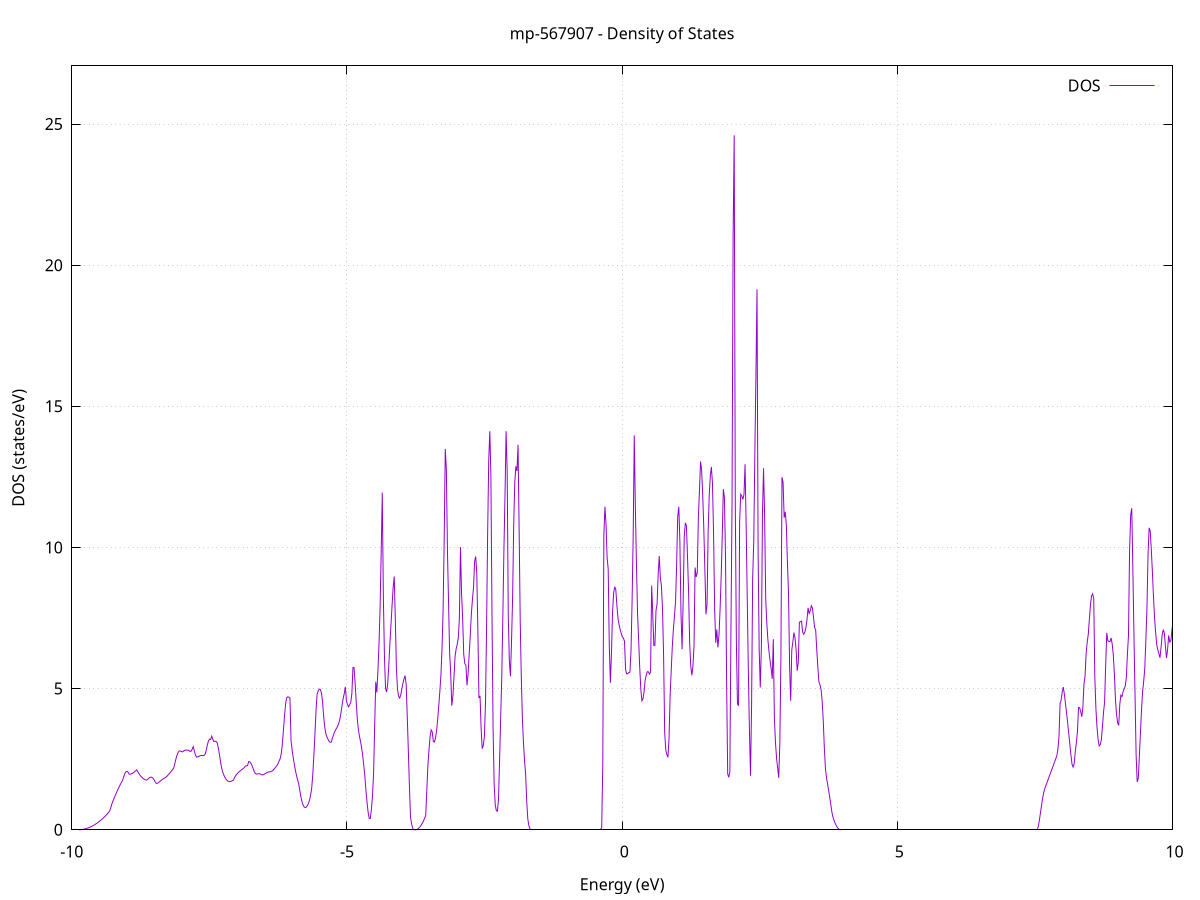 set title 'mp-567907 - Density of States'
set xlabel 'Energy (eV)'
set ylabel 'DOS (states/eV)'
set grid
set xrange [-10:10]
set yrange [0:27.059]
set xzeroaxis lt -1
set terminal png size 800,600
set output 'mp-567907_dos_gnuplot.png'
plot '-' using 1:2 with lines title 'DOS'
-18.253000 0.000000
-18.233300 0.000000
-18.213600 0.000000
-18.193800 0.000000
-18.174100 0.000000
-18.154400 0.000000
-18.134600 0.000000
-18.114900 0.000000
-18.095200 0.000000
-18.075400 0.000000
-18.055700 0.000000
-18.035900 0.000000
-18.016200 0.000000
-17.996500 0.000000
-17.976700 0.000000
-17.957000 0.000000
-17.937300 0.000000
-17.917500 0.000000
-17.897800 0.000000
-17.878000 0.000000
-17.858300 0.000000
-17.838600 0.000000
-17.818800 0.000000
-17.799100 0.000000
-17.779400 0.000000
-17.759600 0.000000
-17.739900 0.000000
-17.720200 0.000000
-17.700400 0.000000
-17.680700 0.000000
-17.660900 0.000000
-17.641200 0.000000
-17.621500 0.000000
-17.601700 0.000000
-17.582000 0.000000
-17.562300 0.000000
-17.542500 0.000000
-17.522800 0.000000
-17.503100 0.000000
-17.483300 0.000000
-17.463600 0.000000
-17.443800 0.000000
-17.424100 0.000000
-17.404400 0.000000
-17.384600 0.000000
-17.364900 0.000000
-17.345200 0.000000
-17.325400 0.000000
-17.305700 0.000000
-17.286000 0.000000
-17.266200 0.000000
-17.246500 0.000000
-17.226700 0.000000
-17.207000 0.000000
-17.187300 0.000000
-17.167500 0.000000
-17.147800 0.000000
-17.128100 0.000000
-17.108300 0.000000
-17.088600 0.000000
-17.068900 0.000000
-17.049100 0.000000
-17.029400 0.000000
-17.009600 0.000000
-16.989900 0.000000
-16.970200 0.000000
-16.950400 0.000000
-16.930700 0.000000
-16.911000 0.000000
-16.891200 0.000000
-16.871500 0.000000
-16.851700 0.000000
-16.832000 0.000000
-16.812300 0.000000
-16.792500 0.000000
-16.772800 0.000000
-16.753100 0.000000
-16.733300 0.000000
-16.713600 0.000000
-16.693900 0.000000
-16.674100 0.000000
-16.654400 0.000000
-16.634600 0.000000
-16.614900 0.000000
-16.595200 0.000000
-16.575400 0.000000
-16.555700 0.000000
-16.536000 0.000000
-16.516200 0.000000
-16.496500 0.000000
-16.476800 0.000000
-16.457000 0.000500
-16.437300 0.071600
-16.417500 0.262900
-16.397800 0.574600
-16.378100 1.006500
-16.358300 1.406900
-16.338600 1.650400
-16.318900 1.807500
-16.299100 2.031100
-16.279400 2.267600
-16.259700 2.474600
-16.239900 2.651900
-16.220200 2.799500
-16.200400 3.189100
-16.180700 3.062800
-16.161000 3.297000
-16.141200 3.547500
-16.121500 3.814200
-16.101800 4.097100
-16.082000 4.399000
-16.062300 5.114200
-16.042600 6.272900
-16.022800 6.110100
-16.003100 5.768600
-15.983300 5.475900
-15.963600 5.259200
-15.943900 5.061200
-15.924100 4.963600
-15.904400 5.255200
-15.884700 5.440500
-15.864900 5.323100
-15.845200 5.565900
-15.825400 6.032300
-15.805700 6.576700
-15.786000 6.756500
-15.766200 6.657700
-15.746500 8.310100
-15.726800 6.848400
-15.707000 6.757800
-15.687300 9.255700
-15.667600 7.347000
-15.647800 5.716100
-15.628100 4.480900
-15.608300 3.699400
-15.588600 3.265100
-15.568900 3.401700
-15.549100 3.341300
-15.529400 3.050200
-15.509700 1.793400
-15.489900 0.785600
-15.470200 0.292600
-15.450500 0.069900
-15.430700 0.000000
-15.411000 0.000000
-15.391200 0.000000
-15.371500 0.000000
-15.351800 0.000000
-15.332000 0.000000
-15.312300 0.000000
-15.292600 0.000000
-15.272800 0.000000
-15.253100 0.000000
-15.233400 0.000000
-15.213600 0.000000
-15.193900 0.000000
-15.174100 0.000000
-15.154400 0.000000
-15.134700 0.000000
-15.114900 0.000000
-15.095200 0.000000
-15.075500 0.000000
-15.055700 0.000000
-15.036000 0.000000
-15.016300 0.000000
-14.996500 0.000000
-14.976800 0.000000
-14.957000 0.000000
-14.937300 0.000000
-14.917600 0.000000
-14.897800 0.000000
-14.878100 0.000000
-14.858400 0.000000
-14.838600 0.000000
-14.818900 0.000000
-14.799100 0.000000
-14.779400 0.000000
-14.759700 0.000000
-14.739900 0.000000
-14.720200 0.000000
-14.700500 0.000000
-14.680700 0.000000
-14.661000 0.000000
-14.641300 0.000000
-14.621500 0.000200
-14.601800 0.042400
-14.582000 1.152500
-14.562300 2.235400
-14.542600 3.925700
-14.522800 5.259500
-14.503100 5.680500
-14.483400 5.920800
-14.463600 6.503000
-14.443900 6.340800
-14.424200 6.589400
-14.404400 6.822300
-14.384700 6.671100
-14.364900 6.215100
-14.345200 5.900000
-14.325500 5.594700
-14.305700 5.389100
-14.286000 3.620000
-14.266300 2.678300
-14.246500 2.069100
-14.226800 1.611800
-14.207100 1.473900
-14.187300 1.343700
-14.167600 1.221200
-14.147800 1.139500
-14.128100 1.252000
-14.108400 1.384000
-14.088600 1.509600
-14.068900 1.757400
-14.049200 2.294200
-14.029400 2.438000
-14.009700 2.605300
-13.990000 2.522900
-13.970200 2.279500
-13.950500 2.190200
-13.930700 2.192000
-13.911000 2.194300
-13.891300 2.197200
-13.871500 2.200700
-13.851800 2.235400
-13.832100 2.336800
-13.812300 2.435000
-13.792600 2.474900
-13.772800 2.440600
-13.753100 2.407500
-13.733400 2.415100
-13.713600 2.467600
-13.693900 2.560600
-13.674200 2.746000
-13.654400 2.983200
-13.634700 3.232200
-13.615000 3.488700
-13.595200 3.742600
-13.575500 4.163400
-13.555700 4.841000
-13.536000 5.012200
-13.516300 4.728700
-13.496500 4.311900
-13.476800 4.152300
-13.457100 3.990100
-13.437300 3.869700
-13.417600 3.712600
-13.397900 3.416100
-13.378100 3.236000
-13.358400 3.194500
-13.338600 3.173600
-13.318900 3.251100
-13.299200 3.428200
-13.279400 3.778500
-13.259700 4.268200
-13.240000 4.686900
-13.220200 4.938800
-13.200500 5.117700
-13.180800 5.173200
-13.161000 5.088600
-13.141300 4.879800
-13.121500 4.643100
-13.101800 4.373700
-13.082100 3.845200
-13.062300 3.254800
-13.042600 2.916500
-13.022900 2.861900
-13.003100 2.827700
-12.983400 2.800100
-12.963700 2.775600
-12.943900 2.751900
-12.924200 2.728700
-12.904400 2.706300
-12.884700 2.686800
-12.865000 2.676900
-12.845200 2.670500
-12.825500 2.668600
-12.805800 2.667800
-12.786000 2.666100
-12.766300 2.663100
-12.746500 2.691700
-12.726800 2.688200
-12.707100 2.678500
-12.687300 2.679600
-12.667600 2.695600
-12.647900 2.728700
-12.628100 2.903400
-12.608400 3.084900
-12.588700 3.147800
-12.568900 2.932100
-12.549200 2.761100
-12.529400 2.836000
-12.509700 2.917200
-12.490000 3.013700
-12.470200 3.300100
-12.450500 3.436600
-12.430800 3.321600
-12.411000 3.184700
-12.391300 3.026200
-12.371600 2.859100
-12.351800 2.744200
-12.332100 2.680600
-12.312300 2.615800
-12.292600 2.496400
-12.272900 2.411900
-12.253100 2.350700
-12.233400 2.492900
-12.213700 2.544500
-12.193900 2.403900
-12.174200 2.526300
-12.154500 2.145100
-12.134700 1.496500
-12.115000 0.846700
-12.095200 0.445400
-12.075500 0.605000
-12.055800 1.152600
-12.036000 1.654700
-12.016300 2.827100
-11.996600 5.252400
-11.976800 7.082100
-11.957100 9.265300
-11.937400 14.256600
-11.917600 12.466900
-11.897900 11.648000
-11.878100 15.402600
-11.858400 7.941500
-11.838700 6.861200
-11.818900 6.830400
-11.799200 7.041700
-11.779500 9.550500
-11.759700 9.576300
-11.740000 12.344700
-11.720200 17.194300
-11.700500 14.637400
-11.680800 13.904000
-11.661000 9.745600
-11.641300 4.072700
-11.621600 1.538200
-11.601800 0.717500
-11.582100 1.486200
-11.562400 3.204200
-11.542600 5.179000
-11.522900 7.774900
-11.503100 11.648300
-11.483400 14.416100
-11.463700 17.007200
-11.443900 16.785500
-11.424200 14.069200
-11.404500 11.943700
-11.384700 16.962200
-11.365000 15.836000
-11.345300 18.013600
-11.325500 18.943000
-11.305800 13.495300
-11.286000 8.443400
-11.266300 4.520500
-11.246600 2.317800
-11.226800 0.914400
-11.207100 0.208400
-11.187400 0.000000
-11.167600 0.000000
-11.147900 0.000000
-11.128200 0.000000
-11.108400 0.000000
-11.088700 0.000000
-11.068900 0.000000
-11.049200 0.000000
-11.029500 0.000000
-11.009700 0.000000
-10.990000 0.000000
-10.970300 0.000000
-10.950500 0.000000
-10.930800 0.000000
-10.911000 0.000000
-10.891300 0.000000
-10.871600 0.000000
-10.851800 0.000000
-10.832100 0.000000
-10.812400 0.000000
-10.792600 0.000000
-10.772900 0.000000
-10.753200 0.000000
-10.733400 0.000000
-10.713700 0.000000
-10.693900 0.000000
-10.674200 0.000000
-10.654500 0.000000
-10.634700 0.000000
-10.615000 0.000000
-10.595300 0.000000
-10.575500 0.000000
-10.555800 0.000000
-10.536100 0.000000
-10.516300 0.000000
-10.496600 0.000000
-10.476800 0.000000
-10.457100 0.000000
-10.437400 0.000000
-10.417600 0.000000
-10.397900 0.000000
-10.378200 0.000000
-10.358400 0.000000
-10.338700 0.000000
-10.319000 0.000000
-10.299200 0.000000
-10.279500 0.000000
-10.259700 0.000000
-10.240000 0.000000
-10.220300 0.000000
-10.200500 0.000000
-10.180800 0.000000
-10.161100 0.000000
-10.141300 0.000000
-10.121600 0.000000
-10.101900 0.000000
-10.082100 0.000000
-10.062400 0.000000
-10.042600 0.000000
-10.022900 0.000000
-10.003200 0.000000
-9.983400 0.000000
-9.963700 0.000000
-9.944000 0.000000
-9.924200 0.000000
-9.904500 0.000000
-9.884700 0.000000
-9.865000 0.001000
-9.845300 0.003500
-9.825500 0.007500
-9.805800 0.013100
-9.786100 0.020200
-9.766300 0.028800
-9.746600 0.039000
-9.726900 0.050700
-9.707100 0.063900
-9.687400 0.078700
-9.667600 0.095000
-9.647900 0.112900
-9.628200 0.132300
-9.608400 0.153200
-9.588700 0.175700
-9.569000 0.199700
-9.549200 0.225200
-9.529500 0.252300
-9.509800 0.280900
-9.490000 0.311000
-9.470300 0.342700
-9.450500 0.375900
-9.430800 0.410700
-9.411100 0.447000
-9.391300 0.484800
-9.371600 0.523500
-9.351900 0.566600
-9.332100 0.614100
-9.312400 0.666000
-9.292700 0.772100
-9.272900 0.909500
-9.253200 1.011400
-9.233400 1.104700
-9.213700 1.198300
-9.194000 1.288500
-9.174200 1.375300
-9.154500 1.458600
-9.134800 1.538600
-9.115000 1.615100
-9.095300 1.688300
-9.075600 1.758000
-9.055800 1.885200
-9.036100 1.991100
-9.016300 2.052500
-8.996600 2.069200
-8.976900 2.041400
-8.957100 1.969000
-8.937400 1.970300
-8.917700 1.984000
-8.897900 2.001900
-8.878200 2.025600
-8.858400 2.055100
-8.838700 2.092800
-8.819000 2.121200
-8.799200 2.052400
-8.779500 1.986700
-8.759800 1.932100
-8.740000 1.885700
-8.720300 1.846400
-8.700600 1.813900
-8.680800 1.786600
-8.661100 1.763700
-8.641300 1.762500
-8.621600 1.782500
-8.601900 1.820200
-8.582100 1.853900
-8.562400 1.865700
-8.542700 1.855200
-8.522900 1.822100
-8.503200 1.766600
-8.483500 1.689300
-8.463700 1.642600
-8.444000 1.645900
-8.424200 1.674100
-8.404500 1.704300
-8.384800 1.736500
-8.365000 1.769100
-8.345300 1.792400
-8.325600 1.817000
-8.305800 1.842900
-8.286100 1.870200
-8.266400 1.905500
-8.246600 1.949700
-8.226900 1.991900
-8.207100 2.037600
-8.187400 2.086200
-8.167700 2.136500
-8.147900 2.188400
-8.128200 2.336000
-8.108500 2.505800
-8.088700 2.638500
-8.069000 2.734000
-8.049300 2.792300
-8.029500 2.795100
-8.009800 2.772300
-7.990000 2.759700
-7.970300 2.786900
-7.950600 2.815400
-7.930800 2.820400
-7.911100 2.822300
-7.891400 2.820400
-7.871600 2.806800
-7.851900 2.775300
-7.832100 2.781800
-7.812400 2.853300
-7.792700 2.947000
-7.772900 2.787600
-7.753200 2.645200
-7.733500 2.576100
-7.713700 2.579700
-7.694000 2.597600
-7.674300 2.617800
-7.654500 2.631900
-7.634800 2.639100
-7.615000 2.639200
-7.595300 2.635800
-7.575600 2.685500
-7.555800 2.822200
-7.536100 3.011900
-7.516400 3.147300
-7.496600 3.212100
-7.476900 3.200900
-7.457200 3.313700
-7.437400 3.206400
-7.417700 3.125100
-7.397900 3.136200
-7.378200 3.128500
-7.358500 3.086500
-7.338700 2.910100
-7.319000 2.687000
-7.299300 2.430800
-7.279500 2.203400
-7.259800 2.057500
-7.240100 1.951700
-7.220300 1.866400
-7.200600 1.800700
-7.180800 1.752300
-7.161100 1.721200
-7.141400 1.707500
-7.121600 1.710900
-7.101900 1.722300
-7.082200 1.736700
-7.062400 1.760400
-7.042700 1.852800
-7.023000 1.916200
-7.003200 1.967400
-6.983500 2.011300
-6.963700 2.048300
-6.944000 2.079200
-6.924300 2.108900
-6.904500 2.140700
-6.884800 2.168300
-6.865100 2.205100
-6.845300 2.253600
-6.825600 2.263100
-6.805800 2.277700
-6.786100 2.416400
-6.766400 2.408600
-6.746600 2.359200
-6.726900 2.284100
-6.707200 2.181400
-6.687400 2.075000
-6.667700 2.002800
-6.648000 1.970500
-6.628200 1.977300
-6.608500 1.986000
-6.588700 1.984500
-6.569000 1.972500
-6.549300 1.950300
-6.529500 1.940400
-6.509800 1.963100
-6.490100 1.985100
-6.470300 2.006300
-6.450600 2.026800
-6.430900 2.046500
-6.411100 2.052700
-6.391400 2.055800
-6.371600 2.072100
-6.351900 2.089000
-6.332200 2.131500
-6.312400 2.177500
-6.292700 2.224400
-6.273000 2.273800
-6.253200 2.344800
-6.233500 2.430000
-6.213800 2.519500
-6.194000 2.694100
-6.174300 3.041100
-6.154500 3.528000
-6.134800 4.032200
-6.115100 4.462100
-6.095300 4.676300
-6.075600 4.709000
-6.055900 4.696200
-6.036100 4.663800
-6.016400 3.153600
-5.996700 2.834800
-5.976900 2.558100
-5.957200 2.319200
-5.937400 2.110500
-5.917700 1.926200
-5.898000 1.770200
-5.878200 1.642300
-5.858500 1.408600
-5.838800 1.181500
-5.819000 1.007300
-5.799300 0.885300
-5.779500 0.813300
-5.759800 0.786500
-5.740100 0.800300
-5.720300 0.853100
-5.700600 0.932800
-5.680900 1.045300
-5.661100 1.219100
-5.641400 1.468600
-5.621700 1.937500
-5.601900 2.610600
-5.582200 3.379500
-5.562400 4.227500
-5.542700 4.803500
-5.523000 4.919000
-5.503200 4.981300
-5.483500 4.966100
-5.463800 4.842700
-5.444000 4.549000
-5.424300 4.030800
-5.404600 3.650300
-5.384800 3.407700
-5.365100 3.290800
-5.345300 3.208000
-5.325600 3.140700
-5.305900 3.101300
-5.286100 3.100300
-5.266400 3.230800
-5.246700 3.355100
-5.226900 3.457600
-5.207200 3.538500
-5.187500 3.598000
-5.167700 3.677000
-5.148000 3.780700
-5.128200 3.927500
-5.108500 4.147800
-5.088800 4.417300
-5.069000 4.652300
-5.049300 4.825100
-5.029600 5.063300
-5.009800 4.571100
-4.990100 4.434600
-4.970400 4.355200
-4.950600 4.431100
-4.930900 4.511600
-4.911100 4.822300
-4.891400 5.742800
-4.871700 5.748600
-4.851900 5.206100
-4.832200 4.538900
-4.812500 3.926200
-4.792700 3.550200
-4.773000 3.312800
-4.753200 3.124400
-4.733500 2.904200
-4.713800 2.619900
-4.694000 2.278600
-4.674300 1.880600
-4.654600 1.372400
-4.634800 0.961600
-4.615100 0.610400
-4.595400 0.402200
-4.575600 0.400800
-4.555900 0.730500
-4.536100 1.209900
-4.516400 1.985200
-4.496700 3.669700
-4.476900 5.242900
-4.457200 4.862600
-4.437500 5.633900
-4.417700 6.585000
-4.398000 7.880700
-4.378300 9.808900
-4.358500 11.940700
-4.338800 8.247200
-4.319000 6.129700
-4.299300 5.015700
-4.279600 4.878400
-4.259800 5.170600
-4.240100 5.826500
-4.220400 6.582200
-4.200600 7.246600
-4.180900 7.935800
-4.161200 8.579100
-4.141400 8.972400
-4.121700 7.477700
-4.101900 5.732800
-4.082200 4.978900
-4.062500 4.732700
-4.042700 4.664700
-4.023000 4.771000
-4.003300 4.991500
-3.983500 5.185700
-3.963800 5.348500
-3.944100 5.457900
-3.924300 5.149600
-3.904600 4.022500
-3.884800 2.799100
-3.865100 1.537300
-3.845400 0.451200
-3.825600 0.205800
-3.805900 0.059400
-3.786200 0.004000
-3.766400 0.000000
-3.746700 0.002500
-3.726900 0.015200
-3.707200 0.038800
-3.687500 0.073200
-3.667700 0.118400
-3.648000 0.174500
-3.628300 0.241400
-3.608500 0.319100
-3.588800 0.407700
-3.569100 0.507000
-3.549300 1.395100
-3.529600 2.285700
-3.509800 2.827400
-3.490100 3.290000
-3.470400 3.536600
-3.450600 3.466700
-3.430900 3.130900
-3.411200 3.106500
-3.391400 3.252300
-3.371700 3.504800
-3.352000 3.915400
-3.332200 4.388000
-3.312500 4.905400
-3.292700 5.478000
-3.273000 6.421700
-3.253300 7.766100
-3.233500 10.275000
-3.213800 13.487700
-3.194100 12.773000
-3.174300 9.877700
-3.154600 8.084100
-3.134900 6.284600
-3.115100 5.525500
-3.095400 4.392600
-3.075600 4.735700
-3.055900 5.400800
-3.036200 6.135400
-3.016400 6.407200
-2.996700 6.571200
-2.977000 6.803300
-2.957200 7.498700
-2.937500 10.011200
-2.917800 8.367900
-2.898000 7.482800
-2.878300 6.210700
-2.858500 5.885200
-2.838800 5.827000
-2.819100 5.115400
-2.799300 5.525500
-2.779600 6.216400
-2.759900 6.875800
-2.740100 7.638600
-2.720400 8.156300
-2.700600 8.571300
-2.680900 9.498200
-2.661200 9.682300
-2.641400 9.101200
-2.621700 7.097500
-2.602000 4.665500
-2.582200 4.740500
-2.562500 3.591600
-2.542800 2.873400
-2.523000 2.978500
-2.503300 3.300600
-2.483500 4.438700
-2.463800 7.089900
-2.444100 10.465600
-2.424300 13.063000
-2.404600 14.118100
-2.384900 12.552400
-2.365100 7.649800
-2.345400 3.625300
-2.325700 1.618200
-2.305900 0.892500
-2.286200 0.678500
-2.266400 0.655400
-2.246700 1.081300
-2.227000 2.456900
-2.207200 3.964100
-2.187500 5.401300
-2.167800 7.549900
-2.148000 9.941700
-2.128300 11.856000
-2.108600 14.117000
-2.088800 12.704700
-2.069100 7.599300
-2.049300 5.974000
-2.029600 5.437700
-2.009900 6.672800
-1.990100 8.236100
-1.970400 10.799900
-1.950700 12.319900
-1.930900 12.873500
-1.911200 12.708200
-1.891500 13.638500
-1.871700 10.620100
-1.852000 7.387700
-1.832200 5.390100
-1.812500 3.923800
-1.792800 3.079300
-1.773000 2.429400
-1.753300 1.951500
-1.733600 0.995500
-1.713800 0.374900
-1.694100 0.137200
-1.674300 0.029900
-1.654600 0.000000
-1.634900 0.000000
-1.615100 0.000000
-1.595400 0.000000
-1.575700 0.000000
-1.555900 0.000000
-1.536200 0.000000
-1.516500 0.000000
-1.496700 0.000000
-1.477000 0.000000
-1.457200 0.000000
-1.437500 0.000000
-1.417800 0.000000
-1.398000 0.000000
-1.378300 0.000000
-1.358600 0.000000
-1.338800 0.000000
-1.319100 0.000000
-1.299400 0.000000
-1.279600 0.000000
-1.259900 0.000000
-1.240100 0.000000
-1.220400 0.000000
-1.200700 0.000000
-1.180900 0.000000
-1.161200 0.000000
-1.141500 0.000000
-1.121700 0.000000
-1.102000 0.000000
-1.082300 0.000000
-1.062500 0.000000
-1.042800 0.000000
-1.023000 0.000000
-1.003300 0.000000
-0.983600 0.000000
-0.963800 0.000000
-0.944100 0.000000
-0.924400 0.000000
-0.904600 0.000000
-0.884900 0.000000
-0.865200 0.000000
-0.845400 0.000000
-0.825700 0.000000
-0.805900 0.000000
-0.786200 0.000000
-0.766500 0.000000
-0.746700 0.000000
-0.727000 0.000000
-0.707300 0.000000
-0.687500 0.000000
-0.667800 0.000000
-0.648000 0.000000
-0.628300 0.000000
-0.608600 0.000000
-0.588800 0.000000
-0.569100 0.000000
-0.549400 0.000000
-0.529600 0.000000
-0.509900 0.000000
-0.490200 0.000000
-0.470400 0.000000
-0.450700 0.000000
-0.430900 0.000000
-0.411200 0.000000
-0.391500 0.000000
-0.371700 0.077800
-0.352000 2.271500
-0.332300 10.420500
-0.312500 11.448100
-0.292800 10.818400
-0.273100 9.644500
-0.253300 9.235200
-0.233600 6.510600
-0.213800 5.205700
-0.194100 6.265800
-0.174400 7.711700
-0.154600 8.389400
-0.134900 8.608300
-0.115200 8.503300
-0.095400 7.958000
-0.075700 7.490200
-0.056000 7.263000
-0.036200 7.095000
-0.016500 6.954300
0.003300 6.831800
0.023000 6.788300
0.042700 6.680800
0.062500 5.678100
0.082200 5.522700
0.101900 5.529500
0.121700 5.567700
0.141400 5.582000
0.161100 6.345000
0.180900 8.126700
0.200600 10.411600
0.220400 13.968400
0.240100 11.423500
0.259800 9.428700
0.279600 7.668200
0.299300 6.743300
0.319000 5.767500
0.338800 4.994000
0.358500 4.568800
0.378300 4.636900
0.398000 4.882100
0.417700 5.295600
0.437500 5.469700
0.457200 5.598500
0.476900 5.596200
0.496700 5.516200
0.516400 5.582000
0.536100 8.646800
0.555900 7.652300
0.575600 6.531100
0.595400 6.532800
0.615100 7.767400
0.634800 7.993900
0.654600 9.040600
0.674300 9.694700
0.694000 8.936000
0.713800 8.634000
0.733500 7.832400
0.753200 6.159500
0.773000 3.448800
0.792700 2.829600
0.812500 2.666200
0.832200 2.567300
0.851900 3.236800
0.871700 4.734600
0.891400 5.632100
0.911100 6.480500
0.930900 7.092200
0.950600 7.580600
0.970300 8.077500
0.990100 9.408000
1.009800 11.102200
1.029600 11.438600
1.049300 10.194400
1.069000 7.692600
1.088800 6.394500
1.108500 8.084600
1.128200 10.365500
1.148000 10.872200
1.167700 10.774700
1.187400 9.698200
1.207200 8.424900
1.226900 6.621900
1.246700 5.794900
1.266400 5.469800
1.286100 5.792800
1.305900 6.504800
1.325600 9.289700
1.345300 8.956100
1.365100 9.097900
1.384800 11.065900
1.404600 11.991100
1.424300 13.045600
1.444000 12.735500
1.463800 11.868100
1.483500 10.688300
1.503200 9.210300
1.523000 7.631100
1.542700 7.997400
1.562400 10.539200
1.582200 11.843700
1.601900 12.539600
1.621700 12.851600
1.641400 12.257500
1.661100 10.504300
1.680900 7.814500
1.700600 6.620900
1.720300 7.093400
1.740100 6.462200
1.759800 6.905600
1.779500 7.812100
1.799300 8.963300
1.819000 10.409100
1.838800 12.064700
1.858500 11.766700
1.878200 9.660400
1.898000 5.298300
1.917700 1.983500
1.937400 1.856900
1.957200 2.057700
1.976900 7.107100
1.996600 11.497500
2.016400 21.030500
2.036100 24.598900
2.055900 11.561200
2.075600 6.645400
2.095300 4.452800
2.115100 4.408300
2.134800 10.907700
2.154500 11.885400
2.174300 11.820900
2.194000 11.701800
2.213800 11.879300
2.233500 12.948000
2.253200 10.779800
2.273000 8.218500
2.292700 5.704700
2.312400 3.566900
2.332200 1.915300
2.351900 4.409200
2.371600 8.940900
2.391400 10.220200
2.411100 13.318500
2.430900 16.099500
2.450600 19.143200
2.470300 9.877200
2.490100 6.383900
2.509800 5.041800
2.529500 6.438100
2.549300 11.156200
2.569000 12.806000
2.588700 11.139200
2.608500 8.197100
2.628200 7.319700
2.648000 6.736200
2.667700 6.324700
2.687400 6.003800
2.707200 5.703500
2.726900 5.343500
2.746600 6.752300
2.766400 3.951800
2.786100 3.089600
2.805800 2.538300
2.825600 2.193400
2.845300 1.838800
2.865100 3.041800
2.884800 6.142300
2.904500 12.487200
2.924300 12.308100
2.944000 11.054800
2.963700 11.263200
2.983500 10.799700
3.003200 9.460100
3.022900 8.396300
3.042700 5.791300
3.062400 4.569300
3.082200 6.361100
3.101900 6.664700
3.121600 6.983600
3.141400 6.794600
3.161100 6.376800
3.180800 5.634700
3.200600 5.926300
3.220300 7.352300
3.240100 7.367900
3.259800 7.387500
3.279500 7.003700
3.299300 6.925400
3.319000 7.001600
3.338700 7.154100
3.358500 7.439300
3.378200 7.862600
3.397900 7.661000
3.417700 7.749800
3.437400 7.933700
3.457200 7.852500
3.476900 7.527400
3.496600 7.164800
3.516400 7.075500
3.536100 6.379800
3.555800 5.757200
3.575600 5.236000
3.595300 5.131600
3.615000 4.957000
3.634800 4.544600
3.654500 3.853500
3.674300 2.878000
3.694000 2.170400
3.713700 1.830000
3.733500 1.613200
3.753200 1.381800
3.772900 1.135600
3.792700 0.874800
3.812400 0.608700
3.832100 0.435600
3.851900 0.321400
3.871600 0.224500
3.891400 0.145000
3.911100 0.082700
3.930800 0.037900
3.950600 0.010300
3.970300 0.000100
3.990000 0.000000
4.009800 0.000000
4.029500 0.000000
4.049200 0.000000
4.069000 0.000000
4.088700 0.000000
4.108500 0.000000
4.128200 0.000000
4.147900 0.000000
4.167700 0.000000
4.187400 0.000000
4.207100 0.000000
4.226900 0.000000
4.246600 0.000000
4.266400 0.000000
4.286100 0.000000
4.305800 0.000000
4.325600 0.000000
4.345300 0.000000
4.365000 0.000000
4.384800 0.000000
4.404500 0.000000
4.424200 0.000000
4.444000 0.000000
4.463700 0.000000
4.483500 0.000000
4.503200 0.000000
4.522900 0.000000
4.542700 0.000000
4.562400 0.000000
4.582100 0.000000
4.601900 0.000000
4.621600 0.000000
4.641300 0.000000
4.661100 0.000000
4.680800 0.000000
4.700600 0.000000
4.720300 0.000000
4.740000 0.000000
4.759800 0.000000
4.779500 0.000000
4.799200 0.000000
4.819000 0.000000
4.838700 0.000000
4.858400 0.000000
4.878200 0.000000
4.897900 0.000000
4.917700 0.000000
4.937400 0.000000
4.957100 0.000000
4.976900 0.000000
4.996600 0.000000
5.016300 0.000000
5.036100 0.000000
5.055800 0.000000
5.075500 0.000000
5.095300 0.000000
5.115000 0.000000
5.134800 0.000000
5.154500 0.000000
5.174200 0.000000
5.194000 0.000000
5.213700 0.000000
5.233400 0.000000
5.253200 0.000000
5.272900 0.000000
5.292700 0.000000
5.312400 0.000000
5.332100 0.000000
5.351900 0.000000
5.371600 0.000000
5.391300 0.000000
5.411100 0.000000
5.430800 0.000000
5.450500 0.000000
5.470300 0.000000
5.490000 0.000000
5.509800 0.000000
5.529500 0.000000
5.549200 0.000000
5.569000 0.000000
5.588700 0.000000
5.608400 0.000000
5.628200 0.000000
5.647900 0.000000
5.667600 0.000000
5.687400 0.000000
5.707100 0.000000
5.726900 0.000000
5.746600 0.000000
5.766300 0.000000
5.786100 0.000000
5.805800 0.000000
5.825500 0.000000
5.845300 0.000000
5.865000 0.000000
5.884700 0.000000
5.904500 0.000000
5.924200 0.000000
5.944000 0.000000
5.963700 0.000000
5.983400 0.000000
6.003200 0.000000
6.022900 0.000000
6.042600 0.000000
6.062400 0.000000
6.082100 0.000000
6.101800 0.000000
6.121600 0.000000
6.141300 0.000000
6.161100 0.000000
6.180800 0.000000
6.200500 0.000000
6.220300 0.000000
6.240000 0.000000
6.259700 0.000000
6.279500 0.000000
6.299200 0.000000
6.319000 0.000000
6.338700 0.000000
6.358400 0.000000
6.378200 0.000000
6.397900 0.000000
6.417600 0.000000
6.437400 0.000000
6.457100 0.000000
6.476800 0.000000
6.496600 0.000000
6.516300 0.000000
6.536100 0.000000
6.555800 0.000000
6.575500 0.000000
6.595300 0.000000
6.615000 0.000000
6.634700 0.000000
6.654500 0.000000
6.674200 0.000000
6.693900 0.000000
6.713700 0.000000
6.733400 0.000000
6.753200 0.000000
6.772900 0.000000
6.792600 0.000000
6.812400 0.000000
6.832100 0.000000
6.851800 0.000000
6.871600 0.000000
6.891300 0.000000
6.911000 0.000000
6.930800 0.000000
6.950500 0.000000
6.970300 0.000000
6.990000 0.000000
7.009700 0.000000
7.029500 0.000000
7.049200 0.000000
7.068900 0.000000
7.088700 0.000000
7.108400 0.000000
7.128100 0.000000
7.147900 0.000000
7.167600 0.000000
7.187400 0.000000
7.207100 0.000000
7.226800 0.000000
7.246600 0.000000
7.266300 0.000000
7.286000 0.000000
7.305800 0.000000
7.325500 0.000000
7.345300 0.000000
7.365000 0.000000
7.384700 0.000000
7.404500 0.000000
7.424200 0.000000
7.443900 0.000000
7.463700 0.000000
7.483400 0.000000
7.503100 0.000000
7.522900 0.000000
7.542600 0.014100
7.562400 0.117400
7.582100 0.347400
7.601800 0.614800
7.621600 0.880500
7.641300 1.136200
7.661000 1.326600
7.680800 1.464300
7.700500 1.569600
7.720200 1.674500
7.740000 1.779400
7.759700 1.884300
7.779500 1.989100
7.799200 2.093900
7.818900 2.198700
7.838700 2.303500
7.858400 2.408200
7.878100 2.512900
7.897900 2.613100
7.917600 2.853700
7.937300 3.296400
7.957100 4.468800
7.976800 4.602400
7.996600 4.882400
8.016300 5.055100
8.036000 4.787700
8.055800 4.462800
8.075500 4.131400
8.095200 3.788200
8.115000 3.407900
8.134700 3.027400
8.154400 2.646700
8.174200 2.326500
8.193900 2.219900
8.213700 2.335300
8.233400 2.770600
8.253100 3.074500
8.272900 3.486200
8.292600 4.329100
8.312300 4.321400
8.332100 4.188000
8.351800 4.001400
8.371600 4.338400
8.391300 5.146800
8.411000 5.447500
8.430800 6.244800
8.450500 6.648600
8.470200 6.933700
8.490000 7.469100
8.509700 7.974800
8.529400 8.283000
8.549200 8.358500
8.568900 8.201100
8.588700 5.405600
8.608400 4.287400
8.628100 3.643000
8.647900 3.211900
8.667600 2.970900
8.687300 3.011300
8.707100 3.184500
8.726800 3.647700
8.746500 4.165300
8.766300 4.516400
8.786000 5.857200
8.805800 6.971900
8.825500 6.699000
8.845200 6.667000
8.865000 6.673100
8.884700 6.795200
8.904400 6.580700
8.924200 6.192100
8.943900 5.539500
8.963600 4.631900
8.983400 4.074900
9.003100 3.790700
9.022900 3.694200
9.042600 4.454900
9.062300 4.769200
9.082100 4.716200
9.101800 4.889900
9.121500 4.995000
9.141300 5.088300
9.161000 5.384100
9.180700 6.212300
9.200500 6.901000
9.220200 9.908700
9.240000 11.141000
9.259700 11.389700
9.279400 9.263500
9.299200 6.950700
9.318900 4.800400
9.338600 2.671900
9.358400 1.696900
9.378100 1.826300
9.397900 2.600500
9.417600 3.437600
9.437300 4.247100
9.457100 4.903700
9.476800 5.263600
9.496500 5.713500
9.516300 6.742800
9.536000 7.864600
9.555700 9.762600
9.575500 10.695300
9.595200 10.584700
9.615000 9.924100
9.634700 9.129500
9.654400 8.267100
9.674200 7.497000
9.693900 6.987100
9.713600 6.550500
9.733400 6.371300
9.753100 6.235000
9.772800 6.095100
9.792600 6.480200
9.812300 6.907500
9.832100 7.088600
9.851800 6.967800
9.871500 6.490100
9.891300 6.084900
9.911000 6.389700
9.930700 6.886100
9.950500 6.647000
9.970200 6.694900
9.989900 7.077700
10.009700 7.364100
10.029400 7.329300
10.049200 6.890600
10.068900 6.785500
10.088600 7.224800
10.108400 7.278700
10.128100 6.946700
10.147800 6.714400
10.167600 6.540900
10.187300 7.479300
10.207000 6.311300
10.226800 5.308800
10.246500 4.235200
10.266300 4.190700
10.286000 4.219600
10.305700 4.237700
10.325500 4.361700
10.345200 4.635500
10.364900 4.846700
10.384700 5.086800
10.404400 5.792500
10.424200 7.550200
10.443900 11.308400
10.463600 10.703100
10.483400 10.481100
10.503100 10.477200
10.522800 10.190100
10.542600 9.776000
10.562300 10.722600
10.582000 10.672100
10.601800 8.574900
10.621500 8.354300
10.641300 7.778800
10.661000 7.399700
10.680700 7.774400
10.700500 8.312100
10.720200 8.629800
10.739900 8.927700
10.759700 9.149900
10.779400 9.134500
10.799100 8.918600
10.818900 8.873500
10.838600 6.743000
10.858400 6.882400
10.878100 7.374900
10.897800 7.402600
10.917600 7.265100
10.937300 6.989400
10.957000 6.994000
10.976800 6.216600
10.996500 5.825000
11.016200 5.798300
11.036000 5.763000
11.055700 5.947400
11.075500 6.949600
11.095200 10.160600
11.114900 8.616000
11.134700 8.141200
11.154400 7.994100
11.174100 8.500300
11.193900 7.824400
11.213600 7.869700
11.233300 7.769800
11.253100 7.377800
11.272800 7.085600
11.292600 7.070300
11.312300 7.043600
11.332000 6.844200
11.351800 6.571400
11.371500 6.242100
11.391200 6.290900
11.411000 5.883000
11.430700 6.271600
11.450500 6.895900
11.470200 6.602900
11.489900 6.407000
11.509700 6.211200
11.529400 6.643900
11.549100 7.421500
11.568900 8.419100
11.588600 9.530400
11.608300 10.139100
11.628100 10.294600
11.647800 10.357000
11.667600 10.335900
11.687300 10.393100
11.707000 9.983600
11.726800 8.732300
11.746500 7.656400
11.766200 6.671000
11.786000 6.725200
11.805700 7.110200
11.825400 7.560400
11.845200 7.481300
11.864900 7.505700
11.884700 7.697000
11.904400 8.215700
11.924100 8.953800
11.943900 9.885600
11.963600 11.190100
11.983300 10.011700
12.003100 9.079000
12.022800 9.863900
12.042500 9.498200
12.062300 8.321500
12.082000 7.603700
12.101800 7.278600
12.121500 6.914400
12.141200 6.003800
12.161000 5.756300
12.180700 5.853900
12.200400 6.321300
12.220200 5.968100
12.239900 5.795900
12.259600 5.919500
12.279400 6.646200
12.299100 8.173500
12.318900 9.372700
12.338600 10.938000
12.358300 10.510100
12.378100 10.365300
12.397800 9.313300
12.417500 8.134400
12.437300 7.019600
12.457000 6.205200
12.476800 5.815300
12.496500 6.041100
12.516200 6.115300
12.536000 6.156200
12.555700 6.251700
12.575400 6.421800
12.595200 6.776600
12.614900 7.199900
12.634600 7.799400
12.654400 8.167300
12.674100 8.700000
12.693900 8.543400
12.713600 8.033600
12.733300 7.624100
12.753100 7.262600
12.772800 7.212100
12.792500 8.845300
12.812300 8.947500
12.832000 10.128500
12.851700 7.257000
12.871500 7.303000
12.891200 7.547900
12.911000 7.841300
12.930700 8.169700
12.950400 8.520000
12.970200 8.733000
12.989900 8.522400
13.009600 7.831500
13.029400 7.666200
13.049100 7.285900
13.068800 6.834100
13.088600 6.450500
13.108300 6.248300
13.128100 6.675700
13.147800 7.952900
13.167500 9.844500
13.187300 11.868400
13.207000 14.354100
13.226700 12.209000
13.246500 7.005600
13.266200 6.130700
13.285900 5.452900
13.305700 4.749600
13.325400 4.091100
13.345200 3.732600
13.364900 3.471900
13.384600 3.821900
13.404400 4.543000
13.424100 5.556700
13.443800 6.953400
13.463600 8.371800
13.483300 10.000200
13.503100 10.108700
13.522800 9.119600
13.542500 8.569400
13.562300 8.488300
13.582000 7.058200
13.601700 5.552700
13.621500 4.517300
13.641200 4.066500
13.660900 3.716300
13.680700 3.466600
13.700400 3.317400
13.720200 3.280300
13.739900 3.585200
13.759600 4.978900
13.779400 6.919100
13.799100 9.359400
13.818800 11.932000
13.838600 13.764300
13.858300 10.508900
13.878000 9.987000
13.897800 9.538100
13.917500 8.679500
13.937300 6.897100
13.957000 6.229100
13.976700 6.747100
13.996500 7.794500
14.016200 7.870400
14.035900 8.312200
14.055700 8.455100
14.075400 7.570900
14.095100 6.543000
14.114900 6.921700
14.134600 7.179300
14.154400 8.590100
14.174100 8.457100
14.193800 8.557200
14.213600 8.280300
14.233300 7.715300
14.253000 7.442600
14.272800 6.971800
14.292500 6.364300
14.312300 6.116800
14.332000 5.984700
14.351700 6.251400
14.371500 7.554500
14.391200 9.400500
14.410900 11.124800
14.430700 8.448300
14.450400 6.526600
14.470100 5.719500
14.489900 6.041900
14.509600 6.547900
14.529400 7.534100
14.549100 7.824000
14.568800 8.053100
14.588600 7.509000
14.608300 7.223200
14.628000 6.846000
14.647800 6.355500
14.667500 5.833900
14.687200 5.686500
14.707000 5.737900
14.726700 6.273800
14.746500 6.533800
14.766200 6.850400
14.785900 7.472600
14.805700 8.297000
14.825400 9.211300
14.845100 9.132100
14.864900 7.489300
14.884600 7.316500
14.904300 7.077000
14.924100 6.581300
14.943800 6.363900
14.963600 6.417500
14.983300 5.584000
15.003000 5.675400
15.022800 6.218700
15.042500 8.293400
15.062200 7.001700
15.082000 7.413800
15.101700 7.944700
15.121400 7.625700
15.141200 7.658200
15.160900 7.673700
15.180700 7.732400
15.200400 7.885300
15.220100 7.668700
15.239900 6.827600
15.259600 5.958700
15.279300 5.927100
15.299100 6.475300
15.318800 6.993100
15.338600 5.517600
15.358300 6.075300
15.378000 6.365300
15.397800 6.926400
15.417500 7.667000
15.437200 8.634600
15.457000 9.194600
15.476700 9.148700
15.496400 8.123900
15.516200 7.607300
15.535900 6.960700
15.555700 6.401400
15.575400 5.674500
15.595100 5.070100
15.614900 5.260000
15.634600 7.213200
15.654300 8.275600
15.674100 11.150900
15.693800 11.637200
15.713500 10.377100
15.733300 8.583600
15.753000 7.346600
15.772800 6.315700
15.792500 5.354500
15.812200 4.445900
15.832000 3.573700
15.851700 2.758800
15.871400 2.034700
15.891200 1.602400
15.910900 3.092600
15.930600 4.728300
15.950400 7.066100
15.970100 9.186700
15.989900 7.801800
16.009600 8.072700
16.029300 8.102000
16.049100 7.852900
16.068800 8.132600
16.088500 9.995700
16.108300 8.663000
16.128000 8.732600
16.147700 8.832500
16.167500 9.409800
16.187200 9.665400
16.207000 9.037500
16.226700 7.687800
16.246400 6.599800
16.266200 6.040800
16.285900 5.784200
16.305600 5.730600
16.325400 5.500000
16.345100 5.263200
16.364900 4.863600
16.384600 4.356800
16.404300 4.618900
16.424100 4.947200
16.443800 5.438300
16.463500 5.951400
16.483300 6.537300
16.503000 7.900100
16.522700 8.927400
16.542500 8.296800
16.562200 7.894100
16.582000 7.631700
16.601700 7.430900
16.621400 6.879300
16.641200 6.636000
16.660900 6.869800
16.680600 7.275400
16.700400 6.769500
16.720100 6.322000
16.739800 7.243400
16.759600 8.768200
16.779300 8.977800
16.799100 7.197600
16.818800 6.725500
16.838500 6.750100
16.858300 6.907700
16.878000 7.008300
16.897700 7.124800
16.917500 7.338200
16.937200 7.467600
16.956900 7.590600
16.976700 7.378100
16.996400 7.285700
17.016200 7.216100
17.035900 7.013900
17.055600 6.544600
17.075400 6.410900
17.095100 6.718800
17.114800 7.432800
17.134600 7.699500
17.154300 8.176100
17.174000 8.592200
17.193800 10.400500
17.213500 9.540300
17.233300 9.060500
17.253000 9.635900
17.272700 10.138400
17.292500 10.251700
17.312200 10.295600
17.331900 10.674700
17.351700 9.638800
17.371400 10.103500
17.391200 9.636400
17.410900 8.685300
17.430600 8.766700
17.450400 10.312200
17.470100 9.985500
17.489800 10.680300
17.509600 10.362700
17.529300 8.750800
17.549000 7.085500
17.568800 5.866800
17.588500 5.395400
17.608300 5.842500
17.628000 6.438500
17.647700 7.000500
17.667500 7.745600
17.687200 8.505100
17.706900 8.863600
17.726700 9.047000
17.746400 8.953100
17.766100 5.212700
17.785900 4.155700
17.805600 3.534400
17.825400 3.575200
17.845100 4.389300
17.864800 5.496200
17.884600 6.473900
17.904300 8.437000
17.924000 10.693800
17.943800 9.213500
17.963500 8.512500
17.983200 6.929100
18.003000 5.421000
18.022700 3.669000
18.042500 1.881100
18.062200 1.356100
18.081900 1.325000
18.101700 1.389400
18.121400 1.621700
18.141100 2.097500
18.160900 3.094400
18.180600 4.758600
18.200300 4.736200
18.220100 6.018900
18.239800 7.434300
18.259600 8.345500
18.279300 9.556500
18.299000 10.573900
18.318800 11.492400
18.338500 9.399600
18.358200 6.141300
18.378000 4.368500
18.397700 4.176100
18.417500 4.291100
18.437200 4.681600
18.456900 5.215100
18.476700 5.876300
18.496400 6.636400
18.516100 6.913900
18.535900 6.999400
18.555600 7.076000
18.575300 7.378600
18.595100 9.301500
18.614800 9.586500
18.634600 9.439600
18.654300 7.804400
18.674000 5.265400
18.693800 3.928000
18.713500 4.917400
18.733200 6.375700
18.753000 7.754600
18.772700 7.997000
18.792400 8.299100
18.812200 9.480900
18.831900 11.285500
18.851700 12.576900
18.871400 12.228900
18.891100 9.869800
18.910900 7.536700
18.930600 5.036700
18.950300 4.330700
18.970100 4.273400
18.989800 4.576500
19.009500 5.449400
19.029300 7.113900
19.049000 9.380400
19.068800 10.914800
19.088500 10.022900
19.108200 9.731400
19.128000 9.145500
19.147700 8.409400
19.167400 7.200900
19.187200 5.537500
19.206900 3.687800
19.226600 1.907400
19.246400 0.661600
19.266100 0.278500
19.285900 0.209800
19.305600 0.154800
19.325300 0.108100
19.345100 0.069800
19.364800 0.039900
19.384500 0.018200
19.404300 0.005000
19.424000 0.000000
19.443800 0.000000
19.463500 0.000000
19.483200 0.000000
19.503000 0.000000
19.522700 0.000000
19.542400 0.000000
19.562200 0.000000
19.581900 0.000000
19.601600 0.000000
19.621400 0.000000
19.641100 0.000000
19.660900 0.000000
19.680600 0.000000
19.700300 0.000000
19.720100 0.000000
19.739800 0.000000
19.759500 0.000000
19.779300 0.000000
19.799000 0.000000
19.818700 0.000000
19.838500 0.000000
19.858200 0.000000
19.878000 0.000000
19.897700 0.000000
19.917400 0.000000
19.937200 0.000000
19.956900 0.000000
19.976600 0.000000
19.996400 0.000000
20.016100 0.000000
20.035800 0.000000
20.055600 0.000000
20.075300 0.000000
20.095100 0.000000
20.114800 0.000000
20.134500 0.000000
20.154300 0.000000
20.174000 0.000000
20.193700 0.000000
20.213500 0.000000
20.233200 0.000000
20.252900 0.000000
20.272700 0.000000
20.292400 0.000000
20.312200 0.000000
20.331900 0.000000
20.351600 0.000000
20.371400 0.000000
20.391100 0.000000
20.410800 0.000000
20.430600 0.000000
20.450300 0.000000
20.470100 0.000000
20.489800 0.000000
20.509500 0.000000
20.529300 0.000000
20.549000 0.000000
20.568700 0.000000
20.588500 0.000000
20.608200 0.000000
20.627900 0.000000
20.647700 0.000000
20.667400 0.000000
20.687200 0.000000
20.706900 0.000000
20.726600 0.000000
20.746400 0.000000
20.766100 0.000000
20.785800 0.000000
20.805600 0.000000
20.825300 0.000000
20.845000 0.000000
20.864800 0.000000
20.884500 0.000000
20.904300 0.000000
20.924000 0.000000
20.943700 0.000000
20.963500 0.000000
20.983200 0.000000
21.002900 0.000000
21.022700 0.000000
21.042400 0.000000
21.062100 0.000000
21.081900 0.000000
21.101600 0.000000
21.121400 0.000000
21.141100 0.000000
21.160800 0.000000
21.180600 0.000000
21.200300 0.000000
21.220000 0.000000
e
